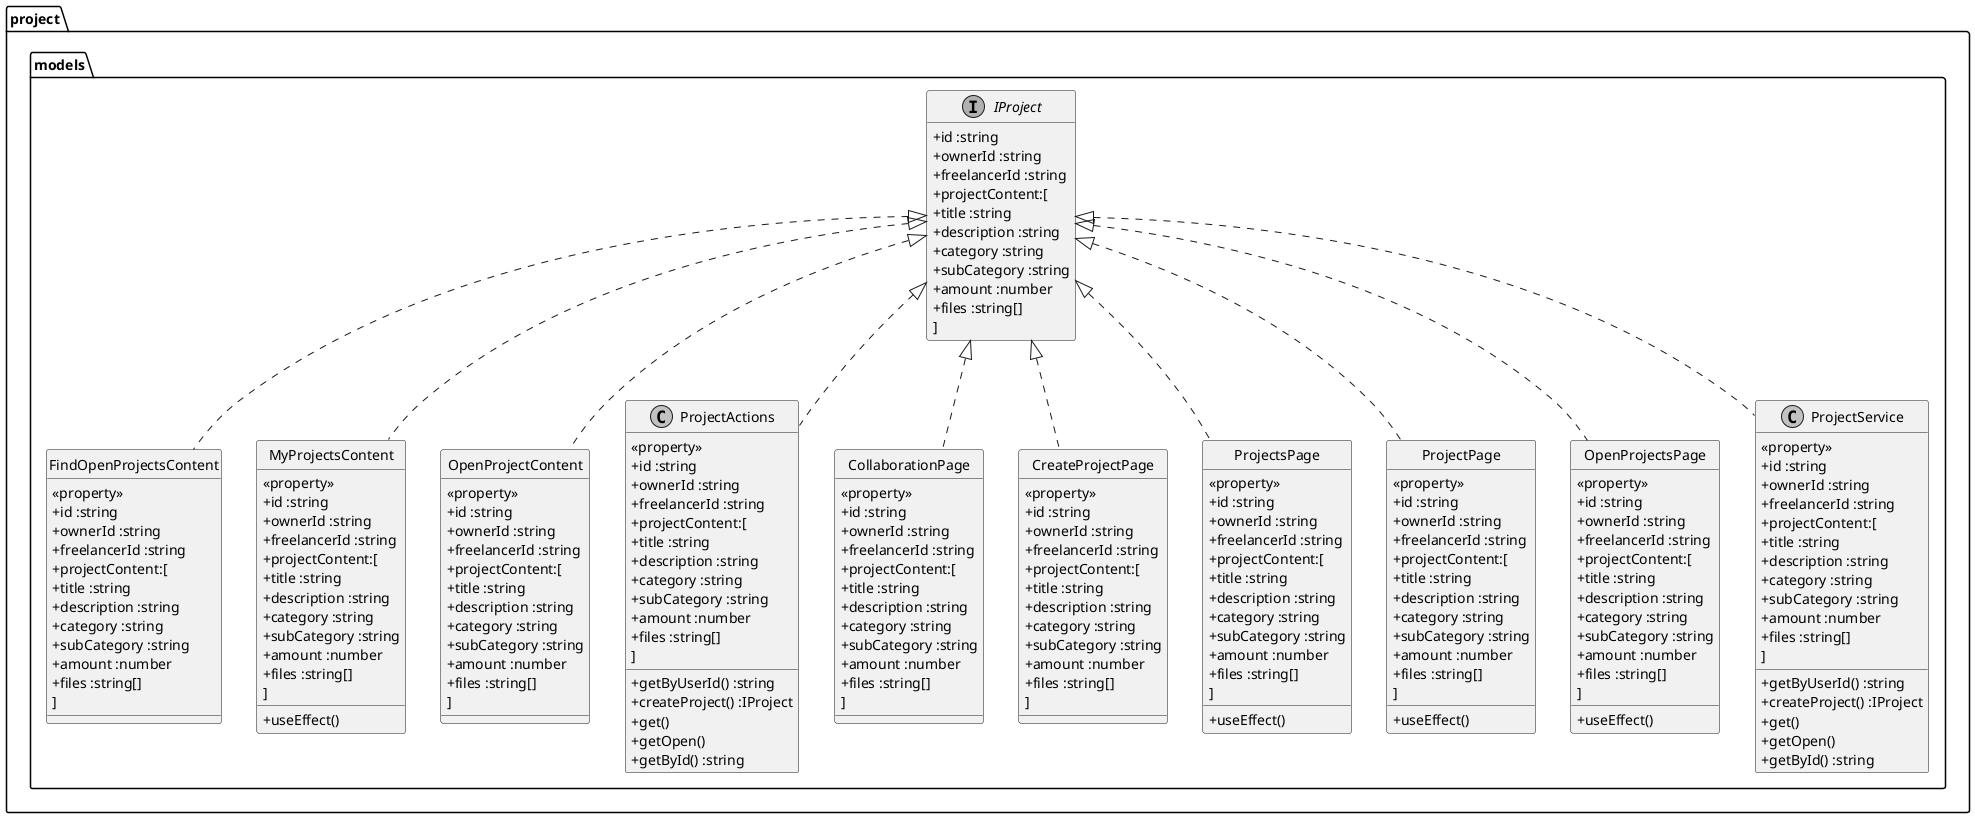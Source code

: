 @startuml

 skinparam monochrome true
 skinparam classAttributeIconSize 0
 top to bottom direction
package "project.models"{
  
  interface "IProject" {
   + id :string
   + ownerId :string
   + freelancerId :string
   + projectContent:[ 
       + title :string
       + description :string
       + category :string
       + subCategory :string
       + amount :number
       + files :string[]
    ]
  }
  hide IProject  methods

  

class "FindOpenProjectsContent" {
  <<property>>
    + id :string
   + ownerId :string
   + freelancerId :string
   + projectContent:[ 
       + title :string
       + description :string
       + category :string
       + subCategory :string
       + amount :number
       + files :string[]
    ]
}
hide FindOpenProjectsContent circle

class "MyProjectsContent" {
  + useEffect()
  <<property>>
   + id :string
   + ownerId :string
   + freelancerId :string
   + projectContent:[ 
       + title :string
       + description :string
       + category :string
       + subCategory :string
       + amount :number
       + files :string[]
    ]
}
hide MyProjectsContent circle

class "OpenProjectContent" {
  <<property>>
    + id :string
   + ownerId :string
   + freelancerId :string
   + projectContent:[ 
       + title :string
       + description :string
       + category :string
       + subCategory :string
       + amount :number
       + files :string[]
    ]
}
hide OpenProjectContent circle
  
class "ProjectActions" {
  + getByUserId() :string
  + createProject() :IProject
  + get()
  + getOpen()
  + getById() :string
  <<property>>
  + id :string
   + ownerId :string
   + freelancerId :string
   + projectContent:[ 
       + title :string
       + description :string
       + category :string
       + subCategory :string
       + amount :number
       + files :string[]
    ]
}

class "CollaborationPage" {
  <<property>>
    + id :string
   + ownerId :string
   + freelancerId :string
   + projectContent:[ 
       + title :string
       + description :string
       + category :string
       + subCategory :string
       + amount :number
       + files :string[]
    ]
}
hide CollaborationPage circle

  
class "CreateProjectPage" {
  <<property>>
     + id :string
   + ownerId :string
   + freelancerId :string
   + projectContent:[ 
       + title :string
       + description :string
       + category :string
       + subCategory :string
       + amount :number
       + files :string[]
    ]
}
hide CreateProjectPage circle
  
class "ProjectsPage" {
  + useEffect()
  <<property>>
      + id :string
   + ownerId :string
   + freelancerId :string
   + projectContent:[ 
       + title :string
       + description :string
       + category :string
       + subCategory :string
       + amount :number
       + files :string[]
    ]
}
hide ProjectsPage circle

class "ProjectPage" {
  + useEffect()
  <<property>>
  + id :string
   + ownerId :string
   + freelancerId :string
   + projectContent:[ 
       + title :string
       + description :string
       + category :string
       + subCategory :string
       + amount :number
       + files :string[]
    ]
}
hide ProjectPage circle  
  

class "OpenProjectsPage" {
  + useEffect()
  <<property>>
     + id :string
   + ownerId :string
   + freelancerId :string
   + projectContent:[ 
       + title :string
       + description :string
       + category :string
       + subCategory :string
       + amount :number
       + files :string[]
    ]
}
hide OpenProjectsPage circle  
  
class "ProjectService" {
  + getByUserId() :string
  + createProject() :IProject
  + get()
  + getOpen()
  + getById() :string
  <<property>>
   + id :string
   + ownerId :string
   + freelancerId :string
   + projectContent:[ 
       + title :string
       + description :string
       + category :string
       + subCategory :string
       + amount :number
       + files :string[]
    ]
}


  IProject <|.. FindOpenProjectsContent
  IProject <|.. MyProjectsContent 
  IProject <|.. OpenProjectContent
  IProject <|.. CollaborationPage 
  IProject <|.. CreateProjectPage 
  IProject <|.. ProjectsPage
  IProject <|.. ProjectPage 
  IProject <|.. OpenProjectsPage
  IProject <|.. ProjectService 
  IProject <|.. ProjectActions
  
  
}


@enduml